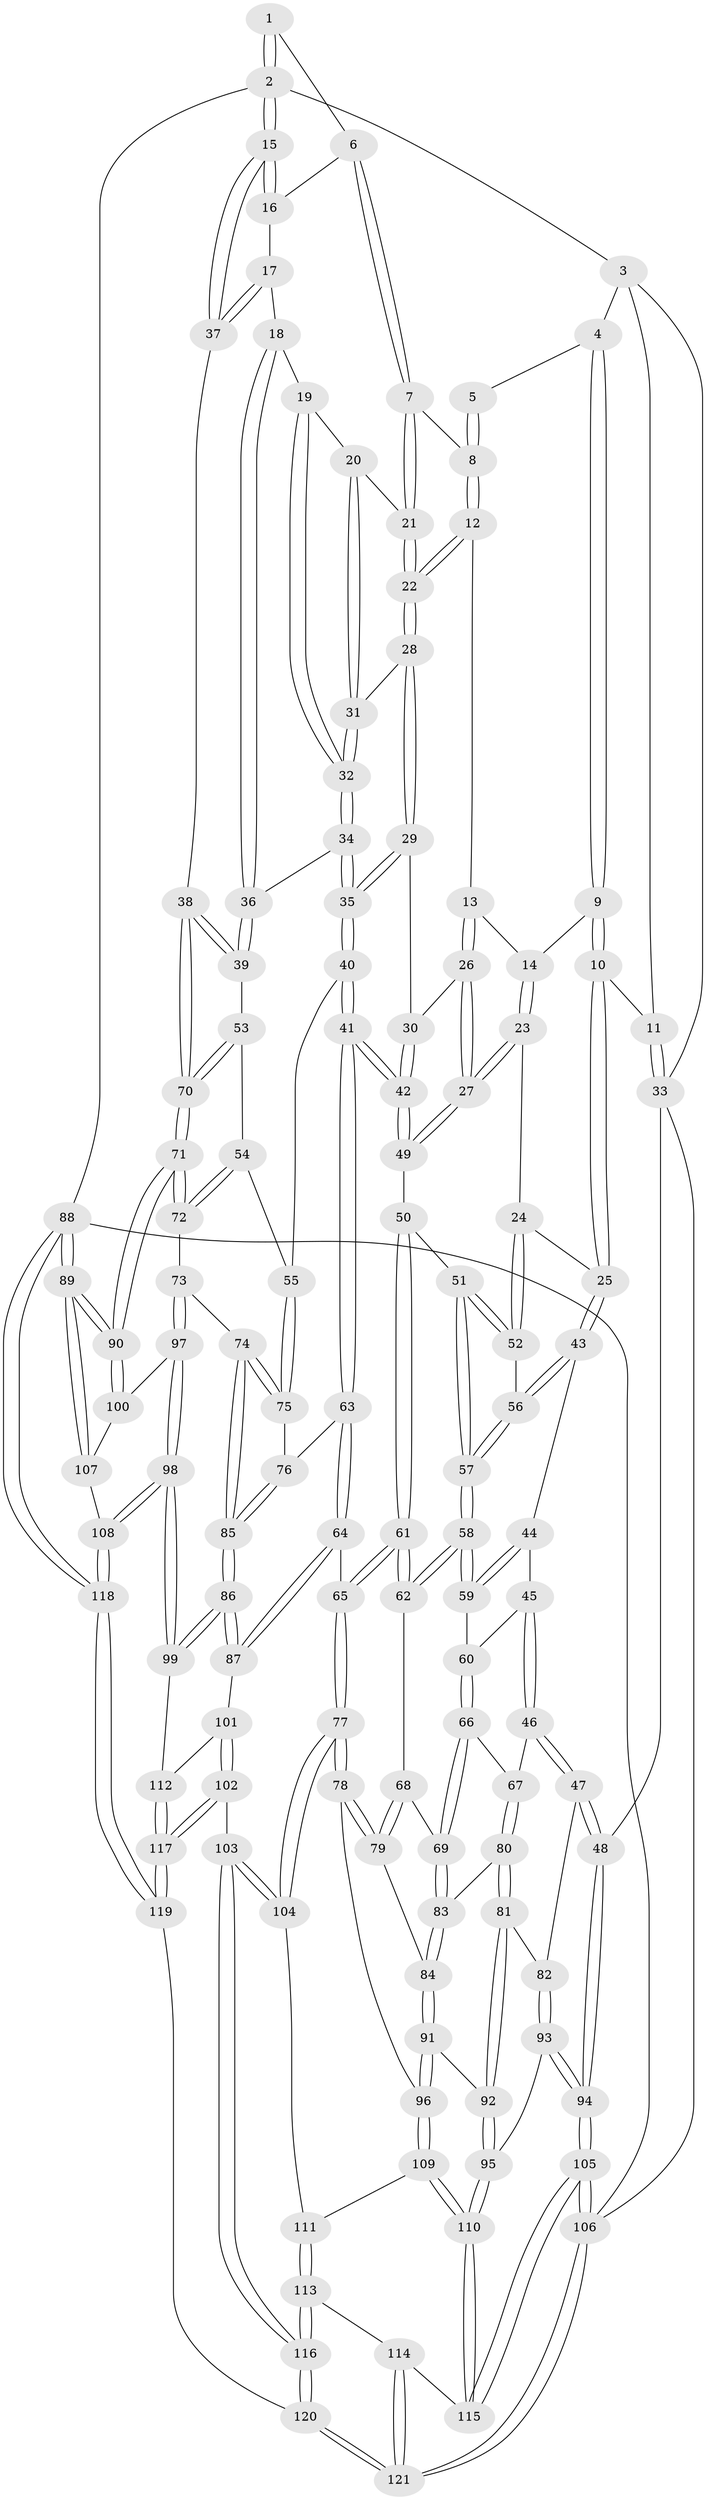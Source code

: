 // Generated by graph-tools (version 1.1) at 2025/03/03/09/25 03:03:29]
// undirected, 121 vertices, 299 edges
graph export_dot {
graph [start="1"]
  node [color=gray90,style=filled];
  1 [pos="+0.9183113630783905+0"];
  2 [pos="+1+0"];
  3 [pos="+0.20279985268379147+0"];
  4 [pos="+0.3902189979738891+0"];
  5 [pos="+0.6406438812314627+0"];
  6 [pos="+0.8383815609378668+0.05502009826763524"];
  7 [pos="+0.8134922693650651+0.09701422108354593"];
  8 [pos="+0.6429222270513367+0"];
  9 [pos="+0.42215385541142764+0.05255982730740865"];
  10 [pos="+0.2543038914729062+0.23731968283920032"];
  11 [pos="+0.14679839089144403+0.16301206369132337"];
  12 [pos="+0.6038116853976025+0.12938206420454876"];
  13 [pos="+0.579379020186188+0.13327390071738485"];
  14 [pos="+0.568541899769008+0.133036495947454"];
  15 [pos="+1+0"];
  16 [pos="+0.9371507719692116+0.07974856619893983"];
  17 [pos="+1+0.24752156197866965"];
  18 [pos="+0.9844916927191256+0.24428194138650847"];
  19 [pos="+0.9138066856298965+0.21099224526253085"];
  20 [pos="+0.8568822617432238+0.17518842261460488"];
  21 [pos="+0.811657533150307+0.10302017431393691"];
  22 [pos="+0.6540882509727709+0.15971819219251476"];
  23 [pos="+0.412390594538098+0.3030611463513831"];
  24 [pos="+0.3823192831112421+0.30083727265086374"];
  25 [pos="+0.2644975974823503+0.25917398101596695"];
  26 [pos="+0.5431804063793892+0.3530563370179164"];
  27 [pos="+0.5141538006654791+0.3635009210041846"];
  28 [pos="+0.6882036401987972+0.2792553131216728"];
  29 [pos="+0.6632382237253104+0.3094716628209199"];
  30 [pos="+0.6195413865806532+0.34507567896975716"];
  31 [pos="+0.7466841029535459+0.295149448300628"];
  32 [pos="+0.7773013944917667+0.3229701845889535"];
  33 [pos="+0+0.22292236697185702"];
  34 [pos="+0.8065721088554824+0.35914001043265875"];
  35 [pos="+0.7380500147397455+0.44440856996395534"];
  36 [pos="+0.8274394703790232+0.36458253301170285"];
  37 [pos="+1+0.29150813591248625"];
  38 [pos="+1+0.3721371262409938"];
  39 [pos="+0.8403147859838497+0.38290216389448023"];
  40 [pos="+0.7051836329878921+0.5241050651604475"];
  41 [pos="+0.6962600850335317+0.5287759908677561"];
  42 [pos="+0.6831775189164864+0.5182395748091093"];
  43 [pos="+0.26210995345586074+0.26624388306863156"];
  44 [pos="+0.22130720337520082+0.3542542581584126"];
  45 [pos="+0.15958953436403264+0.41879939410662254"];
  46 [pos="+0.012620326114854476+0.47407368591024684"];
  47 [pos="+0+0.48399979544203464"];
  48 [pos="+0+0.47734058259000833"];
  49 [pos="+0.5148194124808217+0.47458932857576164"];
  50 [pos="+0.4981091425734999+0.4941349942713284"];
  51 [pos="+0.4203914322262441+0.47183073952707044"];
  52 [pos="+0.3924610617079842+0.43133843921442555"];
  53 [pos="+0.9031632410629801+0.5155753396441103"];
  54 [pos="+0.8926282148787404+0.5264060171378815"];
  55 [pos="+0.8916394955746169+0.5269419279615196"];
  56 [pos="+0.3467488607901764+0.47369917728329264"];
  57 [pos="+0.3376975035717162+0.5247710191568982"];
  58 [pos="+0.3312170630720815+0.5359206811482262"];
  59 [pos="+0.2933709152876645+0.5138501632968401"];
  60 [pos="+0.2028156719459042+0.5391683949219203"];
  61 [pos="+0.46781934118570506+0.6067696619727289"];
  62 [pos="+0.33970192482272116+0.5604238779302166"];
  63 [pos="+0.6946457665331955+0.5356708468148706"];
  64 [pos="+0.6516966837659444+0.6131175422214653"];
  65 [pos="+0.47651637799723207+0.6265839001775211"];
  66 [pos="+0.19532518879107344+0.5593578707574319"];
  67 [pos="+0.17078347477197425+0.5877093004306919"];
  68 [pos="+0.32088615754548044+0.5848650228900982"];
  69 [pos="+0.2953442202992623+0.6030515620467628"];
  70 [pos="+1+0.4229627280259945"];
  71 [pos="+1+0.6394408735821094"];
  72 [pos="+0.9547691232851764+0.6503379262871221"];
  73 [pos="+0.9322123892620522+0.6891087357747525"];
  74 [pos="+0.856931399473869+0.6646540724848704"];
  75 [pos="+0.8578935322190457+0.6220713126492519"];
  76 [pos="+0.7720435952430232+0.6266567989303913"];
  77 [pos="+0.46113732226966514+0.7060585597979063"];
  78 [pos="+0.3635471595279828+0.6923886848876186"];
  79 [pos="+0.3491340852832134+0.6811062923949006"];
  80 [pos="+0.1671791369356734+0.6251131587680143"];
  81 [pos="+0.14235110714745247+0.6501636239522164"];
  82 [pos="+0.10805415352972166+0.6547530288736261"];
  83 [pos="+0.25867933928917897+0.6581017855276862"];
  84 [pos="+0.26275606599702545+0.6719288952445583"];
  85 [pos="+0.789945708434313+0.7509691167970843"];
  86 [pos="+0.7858153841943043+0.7607326833170017"];
  87 [pos="+0.6786574565380549+0.7449225613850528"];
  88 [pos="+1+1"];
  89 [pos="+1+1"];
  90 [pos="+1+0.7050855163671021"];
  91 [pos="+0.2568062921317795+0.7307604630664966"];
  92 [pos="+0.18003984302110668+0.7498339191882611"];
  93 [pos="+0.06371958228610852+0.7167063487419515"];
  94 [pos="+0+0.7535568219289426"];
  95 [pos="+0.13943284711409837+0.8134353156199675"];
  96 [pos="+0.2849485762951148+0.7567623265323921"];
  97 [pos="+0.9375163061089882+0.7065963264065545"];
  98 [pos="+0.840093648830475+0.8236315029307811"];
  99 [pos="+0.8314396209964442+0.8163172556327589"];
  100 [pos="+0.9985109485978733+0.7413364792226638"];
  101 [pos="+0.6521546479054068+0.766853473777412"];
  102 [pos="+0.5733065912446992+0.811642331590197"];
  103 [pos="+0.5113611156879576+0.8090045078165127"];
  104 [pos="+0.47638152931156835+0.7742146228332293"];
  105 [pos="+0+0.8892850721521134"];
  106 [pos="+0+1"];
  107 [pos="+0.9292841132152371+0.8212041528204486"];
  108 [pos="+0.8468920122738942+0.8335346402936404"];
  109 [pos="+0.29853218435134005+0.7860644910489776"];
  110 [pos="+0.1356952457674336+0.8492737509989425"];
  111 [pos="+0.3281131120997018+0.8195763810289203"];
  112 [pos="+0.7108564689224284+0.8827230060733822"];
  113 [pos="+0.2905460547817474+0.929141904718135"];
  114 [pos="+0.13067768783536865+0.8683592430135181"];
  115 [pos="+0.13035986964877416+0.8679542272759403"];
  116 [pos="+0.39747874391965154+1"];
  117 [pos="+0.6718652983734534+0.9853067282036941"];
  118 [pos="+0.8656760240433308+1"];
  119 [pos="+0.7345861074910793+1"];
  120 [pos="+0.4034715911065003+1"];
  121 [pos="+0.10867462907239353+1"];
  1 -- 2;
  1 -- 2;
  1 -- 6;
  2 -- 3;
  2 -- 15;
  2 -- 15;
  2 -- 88;
  3 -- 4;
  3 -- 11;
  3 -- 33;
  4 -- 5;
  4 -- 9;
  4 -- 9;
  5 -- 8;
  5 -- 8;
  6 -- 7;
  6 -- 7;
  6 -- 16;
  7 -- 8;
  7 -- 21;
  7 -- 21;
  8 -- 12;
  8 -- 12;
  9 -- 10;
  9 -- 10;
  9 -- 14;
  10 -- 11;
  10 -- 25;
  10 -- 25;
  11 -- 33;
  11 -- 33;
  12 -- 13;
  12 -- 22;
  12 -- 22;
  13 -- 14;
  13 -- 26;
  13 -- 26;
  14 -- 23;
  14 -- 23;
  15 -- 16;
  15 -- 16;
  15 -- 37;
  15 -- 37;
  16 -- 17;
  17 -- 18;
  17 -- 37;
  17 -- 37;
  18 -- 19;
  18 -- 36;
  18 -- 36;
  19 -- 20;
  19 -- 32;
  19 -- 32;
  20 -- 21;
  20 -- 31;
  20 -- 31;
  21 -- 22;
  21 -- 22;
  22 -- 28;
  22 -- 28;
  23 -- 24;
  23 -- 27;
  23 -- 27;
  24 -- 25;
  24 -- 52;
  24 -- 52;
  25 -- 43;
  25 -- 43;
  26 -- 27;
  26 -- 27;
  26 -- 30;
  27 -- 49;
  27 -- 49;
  28 -- 29;
  28 -- 29;
  28 -- 31;
  29 -- 30;
  29 -- 35;
  29 -- 35;
  30 -- 42;
  30 -- 42;
  31 -- 32;
  31 -- 32;
  32 -- 34;
  32 -- 34;
  33 -- 48;
  33 -- 106;
  34 -- 35;
  34 -- 35;
  34 -- 36;
  35 -- 40;
  35 -- 40;
  36 -- 39;
  36 -- 39;
  37 -- 38;
  38 -- 39;
  38 -- 39;
  38 -- 70;
  38 -- 70;
  39 -- 53;
  40 -- 41;
  40 -- 41;
  40 -- 55;
  41 -- 42;
  41 -- 42;
  41 -- 63;
  41 -- 63;
  42 -- 49;
  42 -- 49;
  43 -- 44;
  43 -- 56;
  43 -- 56;
  44 -- 45;
  44 -- 59;
  44 -- 59;
  45 -- 46;
  45 -- 46;
  45 -- 60;
  46 -- 47;
  46 -- 47;
  46 -- 67;
  47 -- 48;
  47 -- 48;
  47 -- 82;
  48 -- 94;
  48 -- 94;
  49 -- 50;
  50 -- 51;
  50 -- 61;
  50 -- 61;
  51 -- 52;
  51 -- 52;
  51 -- 57;
  51 -- 57;
  52 -- 56;
  53 -- 54;
  53 -- 70;
  53 -- 70;
  54 -- 55;
  54 -- 72;
  54 -- 72;
  55 -- 75;
  55 -- 75;
  56 -- 57;
  56 -- 57;
  57 -- 58;
  57 -- 58;
  58 -- 59;
  58 -- 59;
  58 -- 62;
  58 -- 62;
  59 -- 60;
  60 -- 66;
  60 -- 66;
  61 -- 62;
  61 -- 62;
  61 -- 65;
  61 -- 65;
  62 -- 68;
  63 -- 64;
  63 -- 64;
  63 -- 76;
  64 -- 65;
  64 -- 87;
  64 -- 87;
  65 -- 77;
  65 -- 77;
  66 -- 67;
  66 -- 69;
  66 -- 69;
  67 -- 80;
  67 -- 80;
  68 -- 69;
  68 -- 79;
  68 -- 79;
  69 -- 83;
  69 -- 83;
  70 -- 71;
  70 -- 71;
  71 -- 72;
  71 -- 72;
  71 -- 90;
  71 -- 90;
  72 -- 73;
  73 -- 74;
  73 -- 97;
  73 -- 97;
  74 -- 75;
  74 -- 75;
  74 -- 85;
  74 -- 85;
  75 -- 76;
  76 -- 85;
  76 -- 85;
  77 -- 78;
  77 -- 78;
  77 -- 104;
  77 -- 104;
  78 -- 79;
  78 -- 79;
  78 -- 96;
  79 -- 84;
  80 -- 81;
  80 -- 81;
  80 -- 83;
  81 -- 82;
  81 -- 92;
  81 -- 92;
  82 -- 93;
  82 -- 93;
  83 -- 84;
  83 -- 84;
  84 -- 91;
  84 -- 91;
  85 -- 86;
  85 -- 86;
  86 -- 87;
  86 -- 87;
  86 -- 99;
  86 -- 99;
  87 -- 101;
  88 -- 89;
  88 -- 89;
  88 -- 118;
  88 -- 118;
  88 -- 106;
  89 -- 90;
  89 -- 90;
  89 -- 107;
  89 -- 107;
  90 -- 100;
  90 -- 100;
  91 -- 92;
  91 -- 96;
  91 -- 96;
  92 -- 95;
  92 -- 95;
  93 -- 94;
  93 -- 94;
  93 -- 95;
  94 -- 105;
  94 -- 105;
  95 -- 110;
  95 -- 110;
  96 -- 109;
  96 -- 109;
  97 -- 98;
  97 -- 98;
  97 -- 100;
  98 -- 99;
  98 -- 99;
  98 -- 108;
  98 -- 108;
  99 -- 112;
  100 -- 107;
  101 -- 102;
  101 -- 102;
  101 -- 112;
  102 -- 103;
  102 -- 117;
  102 -- 117;
  103 -- 104;
  103 -- 104;
  103 -- 116;
  103 -- 116;
  104 -- 111;
  105 -- 106;
  105 -- 106;
  105 -- 115;
  105 -- 115;
  106 -- 121;
  106 -- 121;
  107 -- 108;
  108 -- 118;
  108 -- 118;
  109 -- 110;
  109 -- 110;
  109 -- 111;
  110 -- 115;
  110 -- 115;
  111 -- 113;
  111 -- 113;
  112 -- 117;
  112 -- 117;
  113 -- 114;
  113 -- 116;
  113 -- 116;
  114 -- 115;
  114 -- 121;
  114 -- 121;
  116 -- 120;
  116 -- 120;
  117 -- 119;
  117 -- 119;
  118 -- 119;
  118 -- 119;
  119 -- 120;
  120 -- 121;
  120 -- 121;
}
